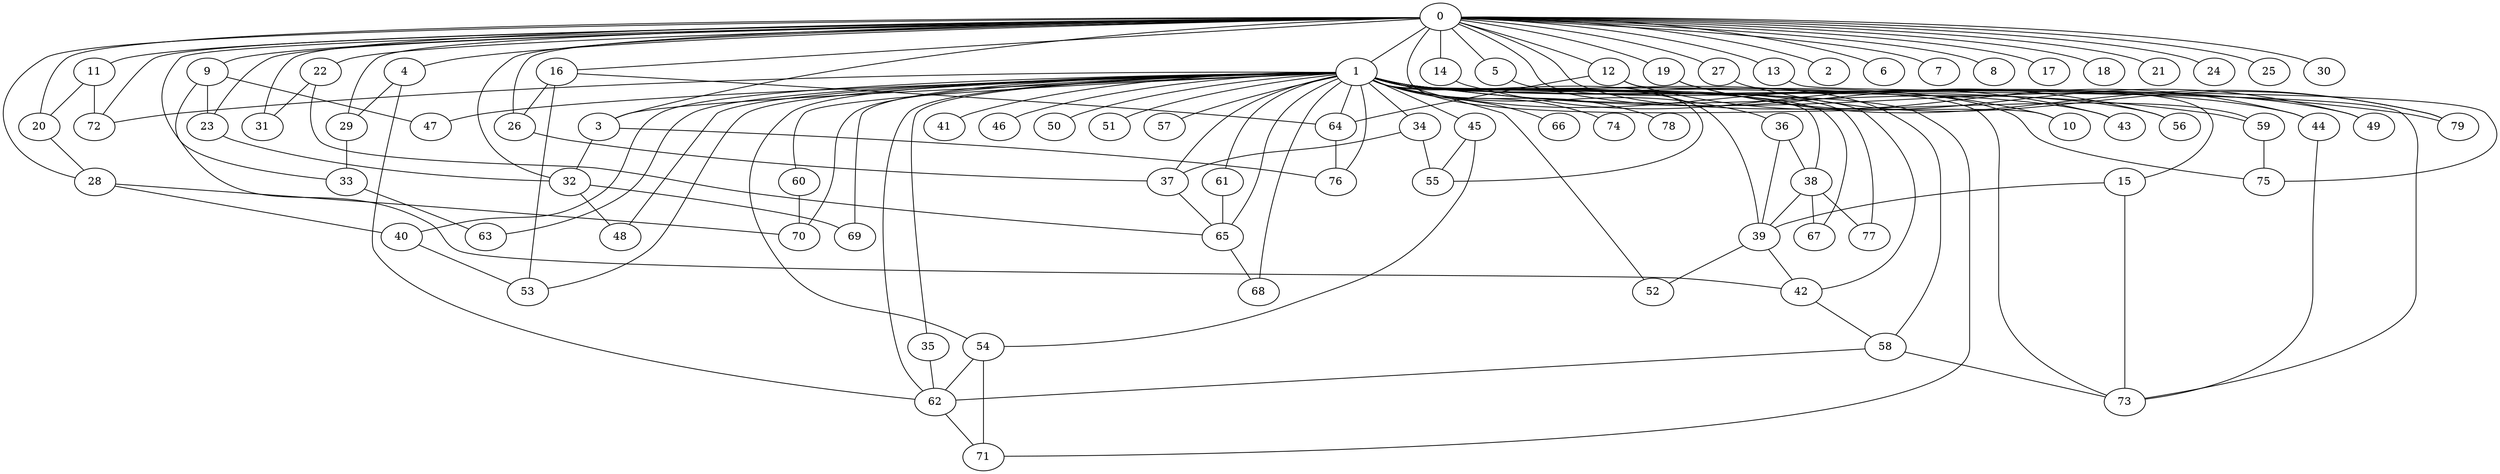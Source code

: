 
graph graphname {
    0 -- 1
0 -- 2
0 -- 3
0 -- 4
0 -- 5
0 -- 6
0 -- 7
0 -- 8
0 -- 9
0 -- 10
0 -- 11
0 -- 12
0 -- 13
0 -- 14
0 -- 15
0 -- 16
0 -- 17
0 -- 18
0 -- 19
0 -- 20
0 -- 21
0 -- 22
0 -- 23
0 -- 24
0 -- 25
0 -- 26
0 -- 27
0 -- 28
0 -- 29
0 -- 30
0 -- 31
0 -- 32
0 -- 33
0 -- 72
0 -- 59
1 -- 34
1 -- 35
1 -- 36
1 -- 37
1 -- 38
1 -- 39
1 -- 40
1 -- 41
1 -- 42
1 -- 43
1 -- 44
1 -- 45
1 -- 46
1 -- 47
1 -- 48
1 -- 49
1 -- 50
1 -- 51
1 -- 52
1 -- 53
1 -- 54
1 -- 55
1 -- 56
1 -- 57
1 -- 58
1 -- 59
1 -- 60
1 -- 61
1 -- 62
1 -- 63
1 -- 64
1 -- 65
1 -- 66
1 -- 67
1 -- 68
1 -- 69
1 -- 70
1 -- 71
1 -- 72
1 -- 73
1 -- 74
1 -- 75
1 -- 76
1 -- 77
1 -- 78
1 -- 79
1 -- 3
1 -- 10
3 -- 76
3 -- 32
4 -- 62
4 -- 29
5 -- 56
9 -- 42
9 -- 47
9 -- 23
11 -- 72
11 -- 20
12 -- 64
12 -- 73
12 -- 44
13 -- 75
14 -- 43
15 -- 39
15 -- 73
16 -- 53
16 -- 26
16 -- 64
19 -- 79
19 -- 49
20 -- 28
22 -- 31
22 -- 65
23 -- 32
26 -- 37
27 -- 79
28 -- 40
28 -- 70
29 -- 33
32 -- 69
32 -- 48
33 -- 63
34 -- 37
34 -- 55
35 -- 62
36 -- 38
36 -- 39
37 -- 65
38 -- 67
38 -- 77
38 -- 39
39 -- 52
39 -- 42
40 -- 53
42 -- 58
44 -- 73
45 -- 54
45 -- 55
54 -- 71
54 -- 62
58 -- 62
58 -- 73
59 -- 75
60 -- 70
61 -- 65
62 -- 71
64 -- 76
65 -- 68

}
